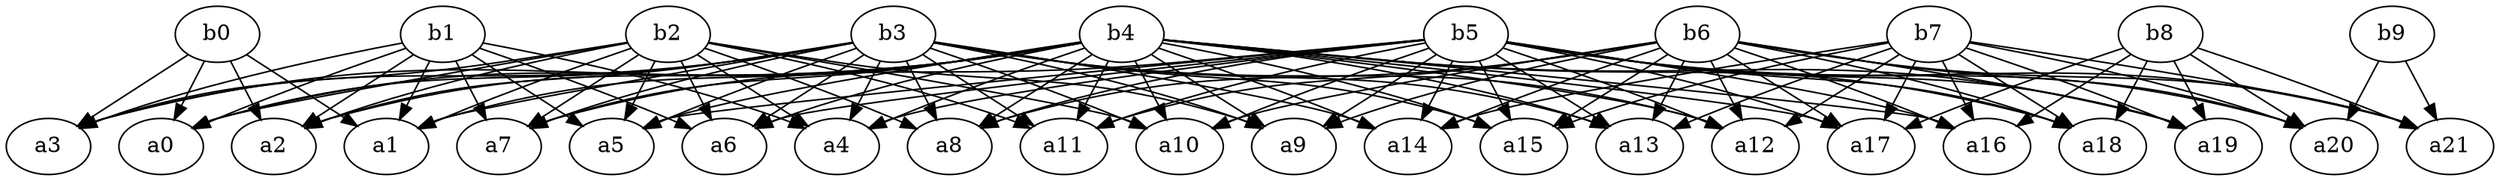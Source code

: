 digraph g_3_20_scr_0001 /* seed: 18780 46500 52511 */ {
b1 -> a7;
b1 -> a3;
b1 -> a0;
b1 -> a5;
b1 -> a6;
b1 -> a2;
b1 -> a4;
b1 -> a1;
b3 -> a14;
b3 -> a7;
b3 -> a8;
b3 -> a11;
b3 -> a3;
b3 -> a15;
b3 -> a13;
b3 -> a0;
b3 -> a12;
b3 -> a5;
b3 -> a6;
b3 -> a10;
b3 -> a2;
b3 -> a9;
b3 -> a4;
b3 -> a1;
b4 -> a14;
b4 -> a7;
b4 -> a17;
b4 -> a8;
b4 -> a16;
b4 -> a11;
b4 -> a3;
b4 -> a15;
b4 -> a13;
b4 -> a0;
b4 -> a12;
b4 -> a5;
b4 -> a6;
b4 -> a10;
b4 -> a2;
b4 -> a18;
b4 -> a19;
b4 -> a9;
b4 -> a4;
b4 -> a1;
b2 -> a7;
b2 -> a8;
b2 -> a11;
b2 -> a3;
b2 -> a0;
b2 -> a5;
b2 -> a6;
b2 -> a10;
b2 -> a2;
b2 -> a9;
b2 -> a4;
b2 -> a1;
b9 -> a20;
b9 -> a21;
b0 -> a3;
b0 -> a0;
b0 -> a2;
b0 -> a1;
b8 -> a20;
b8 -> a17;
b8 -> a16;
b8 -> a21;
b8 -> a18;
b8 -> a19;
b6 -> a14;
b6 -> a20;
b6 -> a17;
b6 -> a8;
b6 -> a16;
b6 -> a11;
b6 -> a15;
b6 -> a13;
b6 -> a21;
b6 -> a12;
b6 -> a10;
b6 -> a18;
b6 -> a19;
b6 -> a9;
b5 -> a14;
b5 -> a7;
b5 -> a20;
b5 -> a17;
b5 -> a8;
b5 -> a16;
b5 -> a11;
b5 -> a15;
b5 -> a13;
b5 -> a21;
b5 -> a12;
b5 -> a5;
b5 -> a6;
b5 -> a10;
b5 -> a18;
b5 -> a19;
b5 -> a9;
b5 -> a4;
b7 -> a14;
b7 -> a20;
b7 -> a17;
b7 -> a16;
b7 -> a15;
b7 -> a13;
b7 -> a21;
b7 -> a12;
b7 -> a18;
b7 -> a19;
}
